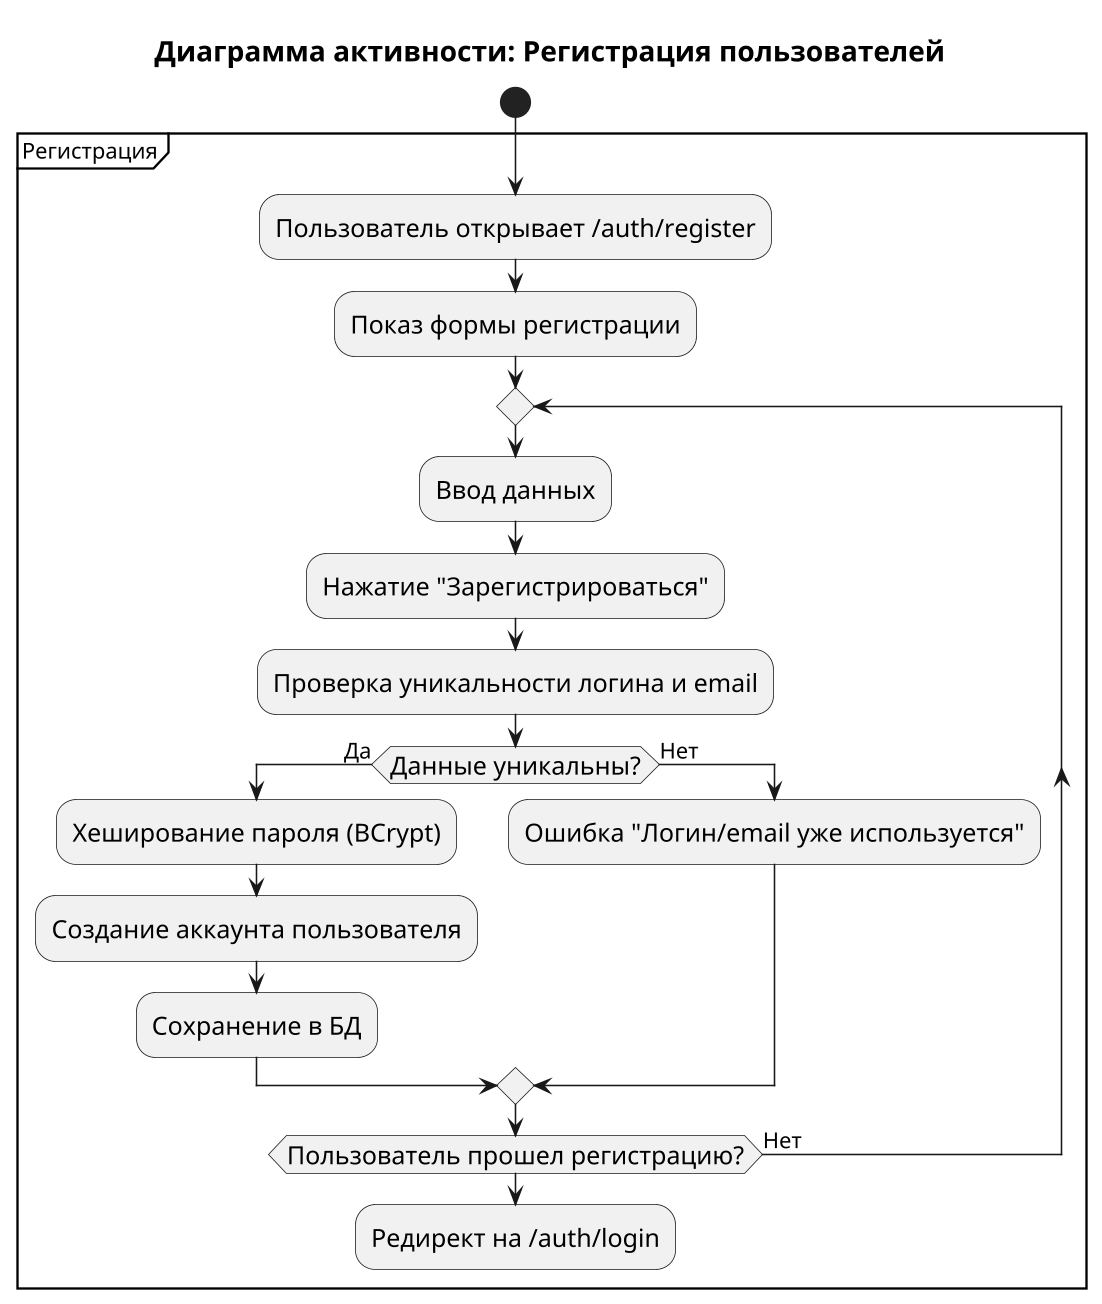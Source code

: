 @startuml
title Диаграмма активности: Регистрация пользователей

skinparam dpi 150
skinparam {
  FontSize 16
  FontName "Arial"
  ActivityFontSize 16
  ActivityFontName "Arial"
  ArrowFontSize 14
  ArrowFontName "Arial"
  TitleFontSize 18
  TitleFontName "Arial"
}

start

partition Регистрация {
  :Пользователь открывает /auth/register;
  :Показ формы регистрации;

  repeat
    :Ввод данных;
    :Нажатие "Зарегистрироваться";
    :Проверка уникальности логина и email;

    if (Данные уникальны?) then (Да)
      :Хеширование пароля (BCrypt);
      :Создание аккаунта пользователя;
      :Сохранение в БД;
    else (Нет)
        :Ошибка "Логин/email уже используется";
    endif
  repeat while (Пользователь прошел регистрацию?) is (Нет)
  :Редирект на /auth/login;
}

@enduml
